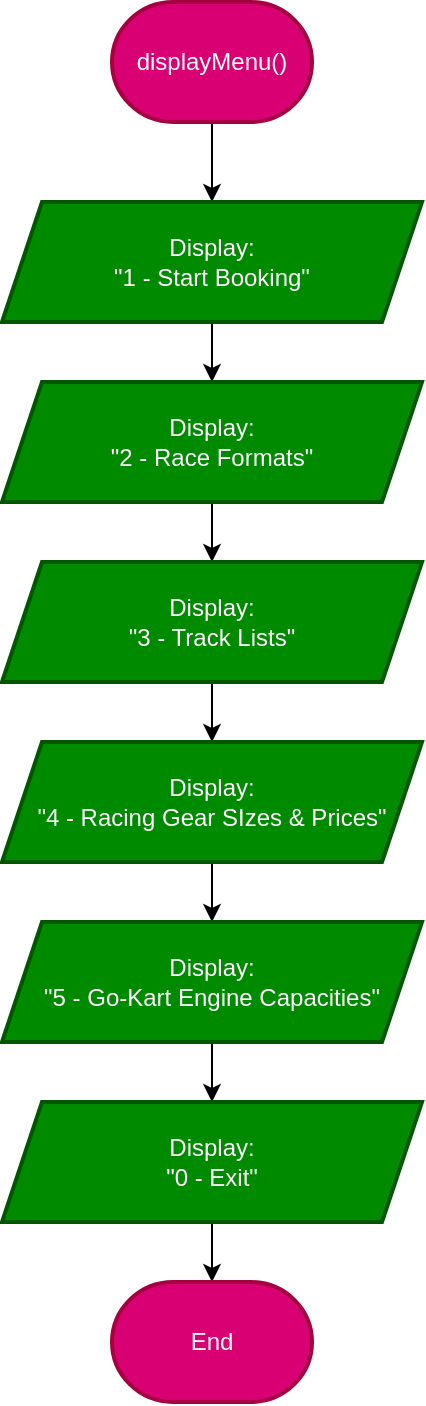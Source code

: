 <mxfile version="27.0.9">
  <diagram name="Page-1" id="bTn01qWLrOGO58JVVQ-b">
    <mxGraphModel dx="769" dy="534" grid="1" gridSize="10" guides="1" tooltips="1" connect="1" arrows="1" fold="1" page="1" pageScale="1" pageWidth="850" pageHeight="1100" math="0" shadow="0">
      <root>
        <mxCell id="0" />
        <mxCell id="1" parent="0" />
        <mxCell id="h2x22iVCE55Bm3Urr7zq-3" value="" style="edgeStyle=orthogonalEdgeStyle;rounded=0;orthogonalLoop=1;jettySize=auto;html=1;" edge="1" parent="1" source="h2x22iVCE55Bm3Urr7zq-1" target="h2x22iVCE55Bm3Urr7zq-2">
          <mxGeometry relative="1" as="geometry" />
        </mxCell>
        <mxCell id="h2x22iVCE55Bm3Urr7zq-1" value="displayMenu()" style="strokeWidth=2;html=1;shape=mxgraph.flowchart.terminator;whiteSpace=wrap;fillColor=#d80073;fontColor=#ffffff;strokeColor=#A50040;" vertex="1" parent="1">
          <mxGeometry x="375" y="40" width="100" height="60" as="geometry" />
        </mxCell>
        <mxCell id="h2x22iVCE55Bm3Urr7zq-5" value="" style="edgeStyle=orthogonalEdgeStyle;rounded=0;orthogonalLoop=1;jettySize=auto;html=1;" edge="1" parent="1" source="h2x22iVCE55Bm3Urr7zq-2" target="h2x22iVCE55Bm3Urr7zq-4">
          <mxGeometry relative="1" as="geometry" />
        </mxCell>
        <mxCell id="h2x22iVCE55Bm3Urr7zq-2" value="Display:&lt;div&gt;&quot;1 - Start Booking&quot;&lt;/div&gt;" style="shape=parallelogram;perimeter=parallelogramPerimeter;whiteSpace=wrap;html=1;fixedSize=1;fillColor=#008a00;strokeColor=#005700;fontColor=#ffffff;strokeWidth=2;" vertex="1" parent="1">
          <mxGeometry x="320" y="140" width="210" height="60" as="geometry" />
        </mxCell>
        <mxCell id="h2x22iVCE55Bm3Urr7zq-9" value="" style="edgeStyle=orthogonalEdgeStyle;rounded=0;orthogonalLoop=1;jettySize=auto;html=1;" edge="1" parent="1" source="h2x22iVCE55Bm3Urr7zq-4" target="h2x22iVCE55Bm3Urr7zq-6">
          <mxGeometry relative="1" as="geometry" />
        </mxCell>
        <mxCell id="h2x22iVCE55Bm3Urr7zq-4" value="Display:&lt;div&gt;&quot;2 - Race Formats&quot;&lt;/div&gt;" style="shape=parallelogram;perimeter=parallelogramPerimeter;whiteSpace=wrap;html=1;fixedSize=1;fillColor=#008a00;strokeColor=#005700;fontColor=#ffffff;strokeWidth=2;" vertex="1" parent="1">
          <mxGeometry x="320" y="230" width="210" height="60" as="geometry" />
        </mxCell>
        <mxCell id="h2x22iVCE55Bm3Urr7zq-10" value="" style="edgeStyle=orthogonalEdgeStyle;rounded=0;orthogonalLoop=1;jettySize=auto;html=1;" edge="1" parent="1" source="h2x22iVCE55Bm3Urr7zq-6" target="h2x22iVCE55Bm3Urr7zq-7">
          <mxGeometry relative="1" as="geometry" />
        </mxCell>
        <mxCell id="h2x22iVCE55Bm3Urr7zq-6" value="Display:&lt;div&gt;&quot;3 - Track Lists&quot;&lt;/div&gt;" style="shape=parallelogram;perimeter=parallelogramPerimeter;whiteSpace=wrap;html=1;fixedSize=1;fillColor=#008a00;strokeColor=#005700;fontColor=#ffffff;strokeWidth=2;" vertex="1" parent="1">
          <mxGeometry x="320" y="320" width="210" height="60" as="geometry" />
        </mxCell>
        <mxCell id="h2x22iVCE55Bm3Urr7zq-11" value="" style="edgeStyle=orthogonalEdgeStyle;rounded=0;orthogonalLoop=1;jettySize=auto;html=1;" edge="1" parent="1" source="h2x22iVCE55Bm3Urr7zq-7" target="h2x22iVCE55Bm3Urr7zq-8">
          <mxGeometry relative="1" as="geometry" />
        </mxCell>
        <mxCell id="h2x22iVCE55Bm3Urr7zq-7" value="Display:&lt;div&gt;&quot;4 - Racing Gear SIzes &amp;amp; Prices&quot;&lt;/div&gt;" style="shape=parallelogram;perimeter=parallelogramPerimeter;whiteSpace=wrap;html=1;fixedSize=1;fillColor=#008a00;strokeColor=#005700;fontColor=#ffffff;strokeWidth=2;" vertex="1" parent="1">
          <mxGeometry x="320" y="410" width="210" height="60" as="geometry" />
        </mxCell>
        <mxCell id="h2x22iVCE55Bm3Urr7zq-13" value="" style="edgeStyle=orthogonalEdgeStyle;rounded=0;orthogonalLoop=1;jettySize=auto;html=1;" edge="1" parent="1" source="h2x22iVCE55Bm3Urr7zq-8" target="h2x22iVCE55Bm3Urr7zq-12">
          <mxGeometry relative="1" as="geometry" />
        </mxCell>
        <mxCell id="h2x22iVCE55Bm3Urr7zq-8" value="Display:&lt;div&gt;&quot;5 - Go-Kart Engine Capacities&quot;&lt;/div&gt;" style="shape=parallelogram;perimeter=parallelogramPerimeter;whiteSpace=wrap;html=1;fixedSize=1;fillColor=#008a00;strokeColor=#005700;fontColor=#ffffff;strokeWidth=2;" vertex="1" parent="1">
          <mxGeometry x="320" y="500" width="210" height="60" as="geometry" />
        </mxCell>
        <mxCell id="h2x22iVCE55Bm3Urr7zq-15" value="" style="edgeStyle=orthogonalEdgeStyle;rounded=0;orthogonalLoop=1;jettySize=auto;html=1;" edge="1" parent="1" source="h2x22iVCE55Bm3Urr7zq-12" target="h2x22iVCE55Bm3Urr7zq-14">
          <mxGeometry relative="1" as="geometry" />
        </mxCell>
        <mxCell id="h2x22iVCE55Bm3Urr7zq-12" value="Display:&lt;div&gt;&quot;0 - Exit&quot;&lt;/div&gt;" style="shape=parallelogram;perimeter=parallelogramPerimeter;whiteSpace=wrap;html=1;fixedSize=1;fillColor=#008a00;strokeColor=#005700;fontColor=#ffffff;strokeWidth=2;" vertex="1" parent="1">
          <mxGeometry x="320" y="590" width="210" height="60" as="geometry" />
        </mxCell>
        <mxCell id="h2x22iVCE55Bm3Urr7zq-14" value="End" style="strokeWidth=2;html=1;shape=mxgraph.flowchart.terminator;whiteSpace=wrap;fillColor=#d80073;fontColor=#ffffff;strokeColor=#A50040;" vertex="1" parent="1">
          <mxGeometry x="375" y="680" width="100" height="60" as="geometry" />
        </mxCell>
      </root>
    </mxGraphModel>
  </diagram>
</mxfile>
